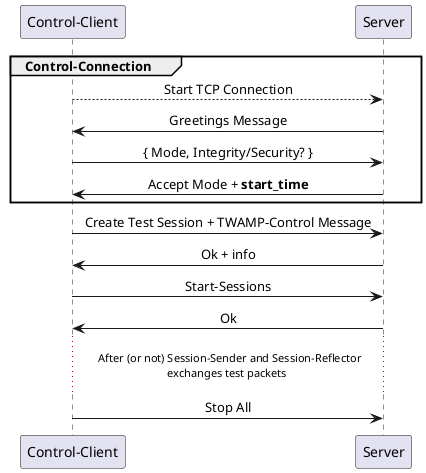 @startuml Twamp
skinparam sequenceMessageAlign center

group Control-Connection
"Control-Client" --> Server: Start TCP Connection
Server -> "Control-Client": Greetings Message

"Control-Client" -> Server: { Mode, Integrity/Security? }
Server -> "Control-Client": Accept Mode + **start_time**
end

"Control-Client" -> Server: Create Test Session + TWAMP-Control Message
"Control-Client" <- Server: Ok + info

"Control-Client" -> Server: Start-Sessions
"Control-Client" <- Server: Ok

... After (or not) Session-Sender and Session-Reflector\nexchanges test packets ...

"Control-Client" -> Server: Stop All

@enduml
